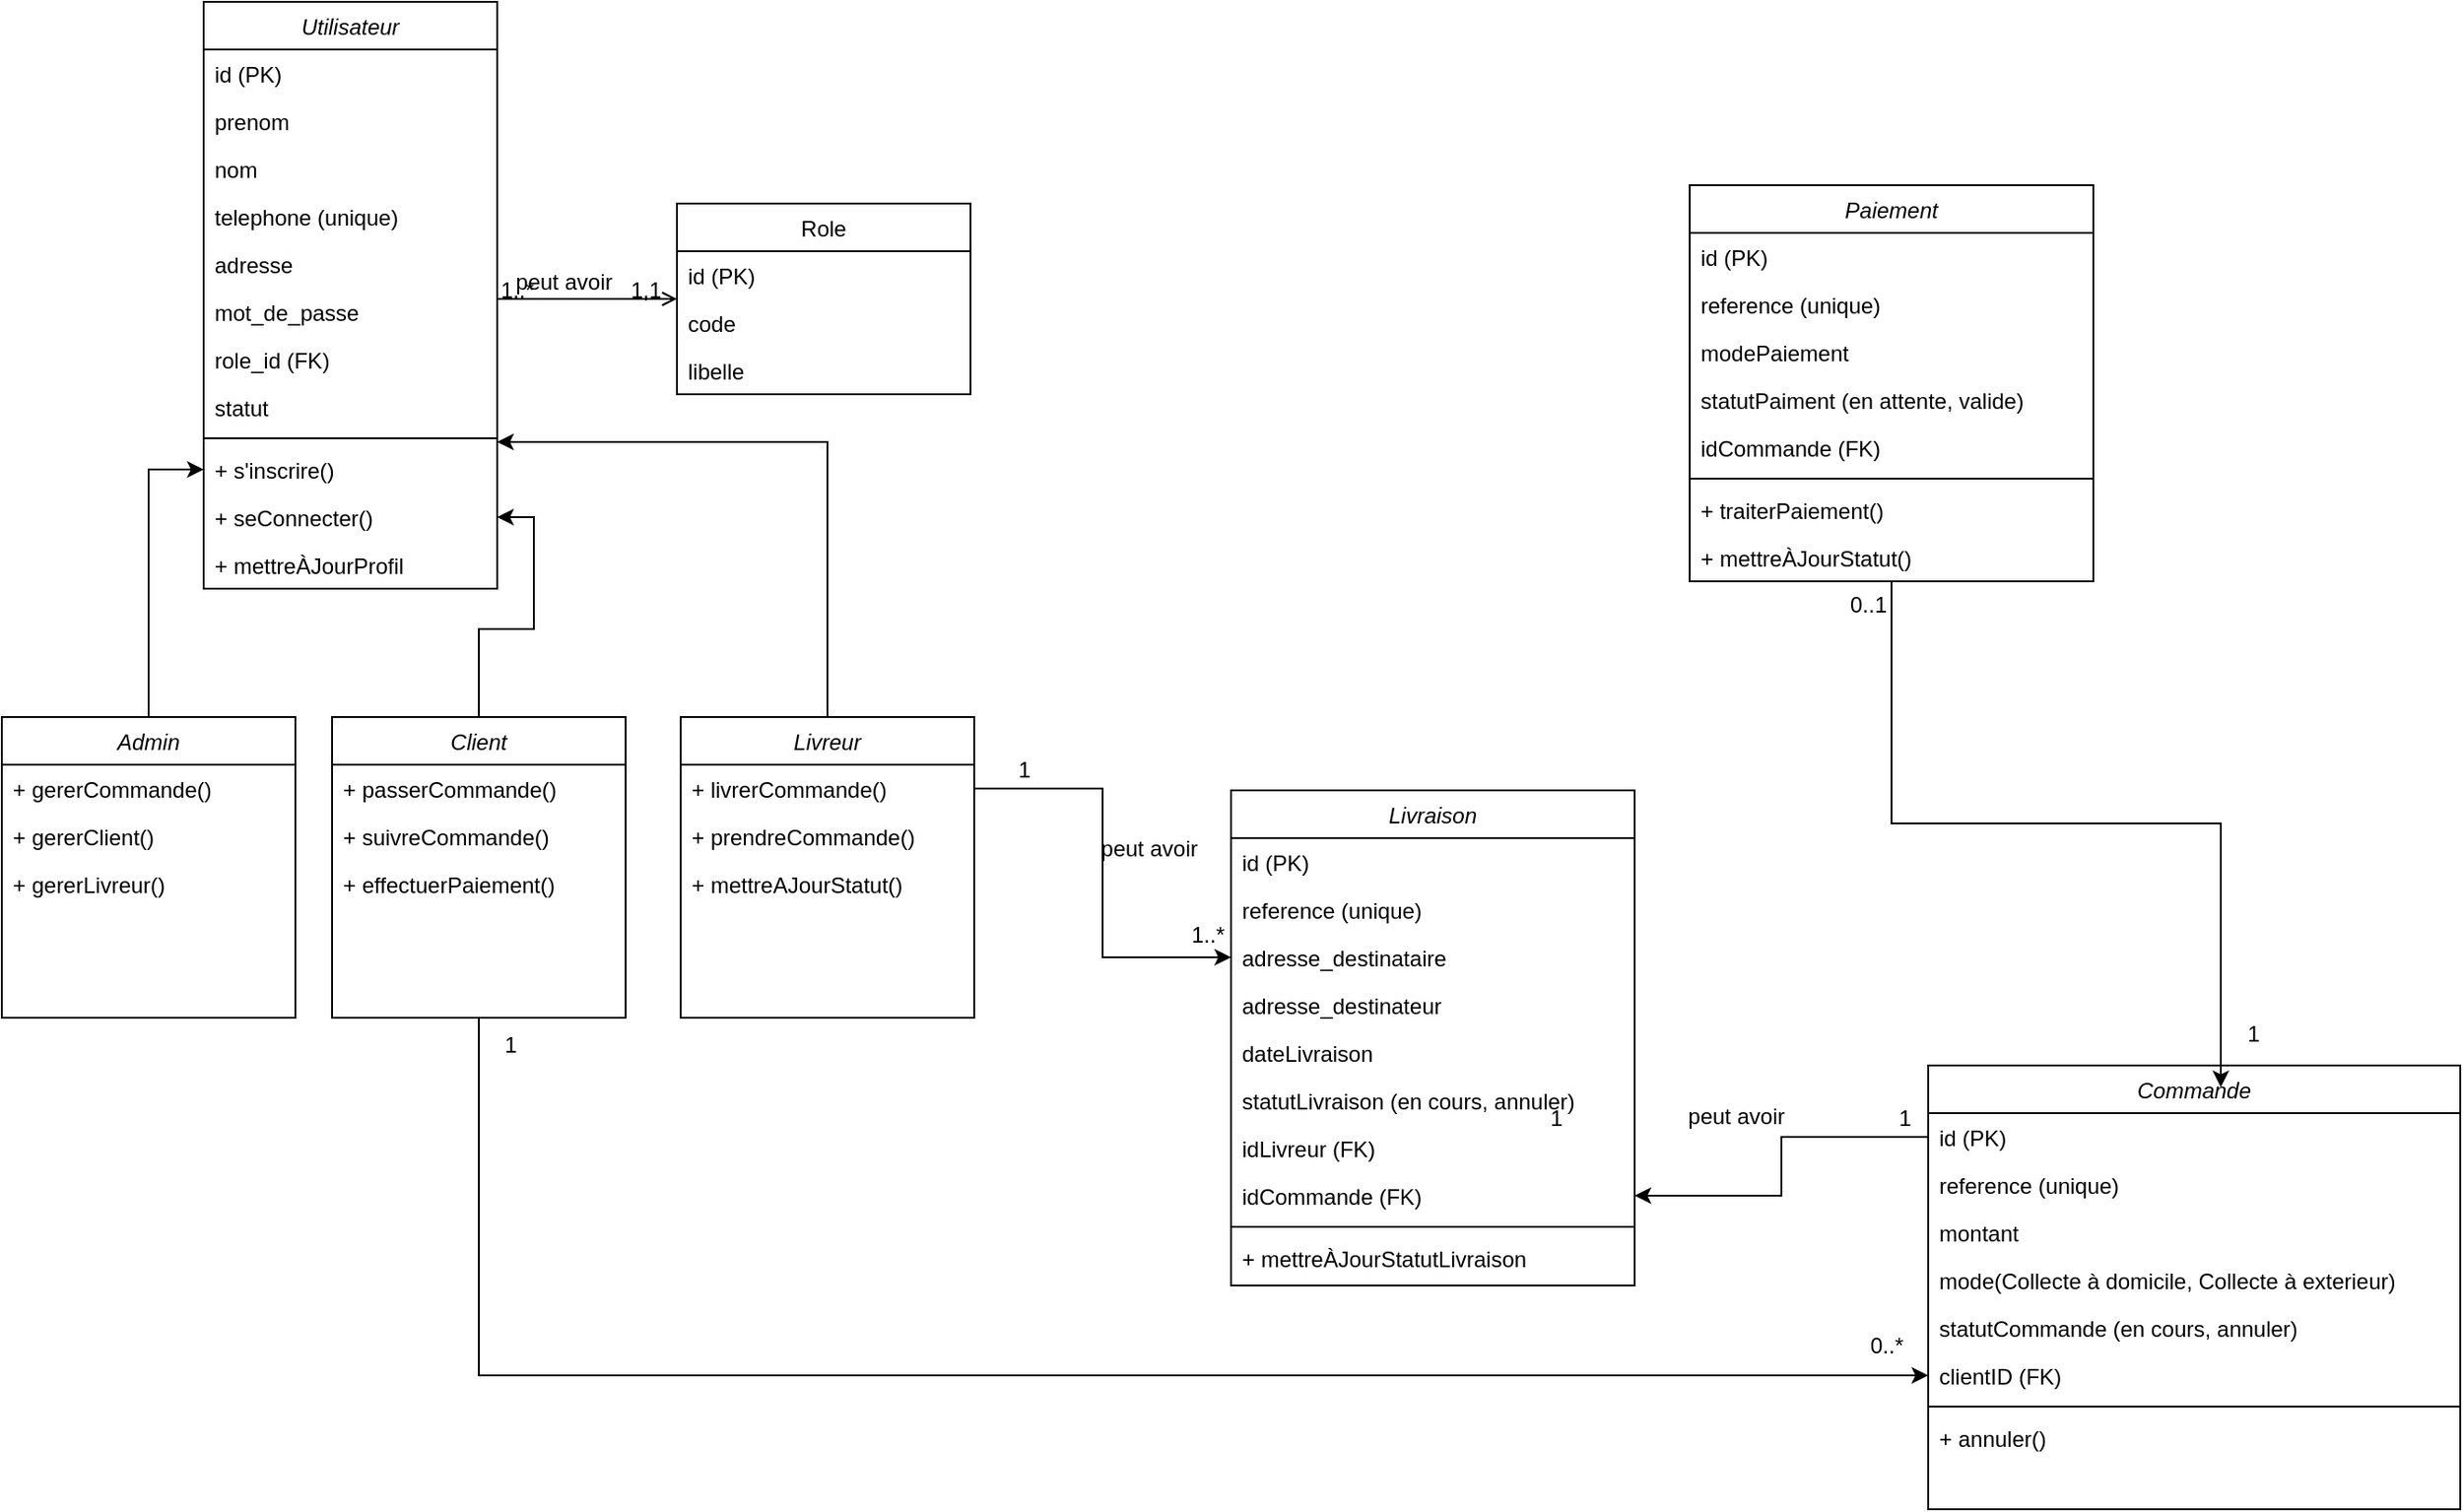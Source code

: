 <mxfile version="26.2.14">
  <diagram id="C5RBs43oDa-KdzZeNtuy" name="Page-1">
    <mxGraphModel dx="1429" dy="758" grid="1" gridSize="10" guides="1" tooltips="1" connect="1" arrows="1" fold="1" page="1" pageScale="1" pageWidth="827" pageHeight="1169" background="#FFFFFF" math="0" shadow="0">
      <root>
        <mxCell id="WIyWlLk6GJQsqaUBKTNV-0" />
        <mxCell id="WIyWlLk6GJQsqaUBKTNV-1" parent="WIyWlLk6GJQsqaUBKTNV-0" />
        <mxCell id="zkfFHV4jXpPFQw0GAbJ--0" value="Utilisateur" style="swimlane;fontStyle=2;align=center;verticalAlign=top;childLayout=stackLayout;horizontal=1;startSize=26;horizontalStack=0;resizeParent=1;resizeLast=0;collapsible=1;marginBottom=0;rounded=0;shadow=0;strokeWidth=1;" parent="WIyWlLk6GJQsqaUBKTNV-1" vertex="1">
          <mxGeometry x="250" y="10" width="160" height="320" as="geometry">
            <mxRectangle x="230" y="140" width="160" height="26" as="alternateBounds" />
          </mxGeometry>
        </mxCell>
        <mxCell id="zkfFHV4jXpPFQw0GAbJ--1" value="id (PK)" style="text;align=left;verticalAlign=top;spacingLeft=4;spacingRight=4;overflow=hidden;rotatable=0;points=[[0,0.5],[1,0.5]];portConstraint=eastwest;" parent="zkfFHV4jXpPFQw0GAbJ--0" vertex="1">
          <mxGeometry y="26" width="160" height="26" as="geometry" />
        </mxCell>
        <mxCell id="zkfFHV4jXpPFQw0GAbJ--2" value="prenom" style="text;align=left;verticalAlign=top;spacingLeft=4;spacingRight=4;overflow=hidden;rotatable=0;points=[[0,0.5],[1,0.5]];portConstraint=eastwest;rounded=0;shadow=0;html=0;" parent="zkfFHV4jXpPFQw0GAbJ--0" vertex="1">
          <mxGeometry y="52" width="160" height="26" as="geometry" />
        </mxCell>
        <mxCell id="KqVJ5XJiX1BB_QKXqMsE-3" value="nom" style="text;align=left;verticalAlign=top;spacingLeft=4;spacingRight=4;overflow=hidden;rotatable=0;points=[[0,0.5],[1,0.5]];portConstraint=eastwest;rounded=0;shadow=0;html=0;" parent="zkfFHV4jXpPFQw0GAbJ--0" vertex="1">
          <mxGeometry y="78" width="160" height="26" as="geometry" />
        </mxCell>
        <mxCell id="KqVJ5XJiX1BB_QKXqMsE-2" value="telephone (unique) " style="text;align=left;verticalAlign=top;spacingLeft=4;spacingRight=4;overflow=hidden;rotatable=0;points=[[0,0.5],[1,0.5]];portConstraint=eastwest;rounded=0;shadow=0;html=0;" parent="zkfFHV4jXpPFQw0GAbJ--0" vertex="1">
          <mxGeometry y="104" width="160" height="26" as="geometry" />
        </mxCell>
        <mxCell id="KqVJ5XJiX1BB_QKXqMsE-1" value="adresse" style="text;align=left;verticalAlign=top;spacingLeft=4;spacingRight=4;overflow=hidden;rotatable=0;points=[[0,0.5],[1,0.5]];portConstraint=eastwest;rounded=0;shadow=0;html=0;" parent="zkfFHV4jXpPFQw0GAbJ--0" vertex="1">
          <mxGeometry y="130" width="160" height="26" as="geometry" />
        </mxCell>
        <mxCell id="zkfFHV4jXpPFQw0GAbJ--3" value="mot_de_passe" style="text;align=left;verticalAlign=top;spacingLeft=4;spacingRight=4;overflow=hidden;rotatable=0;points=[[0,0.5],[1,0.5]];portConstraint=eastwest;rounded=0;shadow=0;html=0;" parent="zkfFHV4jXpPFQw0GAbJ--0" vertex="1">
          <mxGeometry y="156" width="160" height="26" as="geometry" />
        </mxCell>
        <mxCell id="KqVJ5XJiX1BB_QKXqMsE-4" value="role_id (FK)" style="text;align=left;verticalAlign=top;spacingLeft=4;spacingRight=4;overflow=hidden;rotatable=0;points=[[0,0.5],[1,0.5]];portConstraint=eastwest;rounded=0;shadow=0;html=0;" parent="zkfFHV4jXpPFQw0GAbJ--0" vertex="1">
          <mxGeometry y="182" width="160" height="26" as="geometry" />
        </mxCell>
        <mxCell id="KqVJ5XJiX1BB_QKXqMsE-18" value="statut" style="text;align=left;verticalAlign=top;spacingLeft=4;spacingRight=4;overflow=hidden;rotatable=0;points=[[0,0.5],[1,0.5]];portConstraint=eastwest;rounded=0;shadow=0;html=0;" parent="zkfFHV4jXpPFQw0GAbJ--0" vertex="1">
          <mxGeometry y="208" width="160" height="26" as="geometry" />
        </mxCell>
        <mxCell id="zkfFHV4jXpPFQw0GAbJ--4" value="" style="line;html=1;strokeWidth=1;align=left;verticalAlign=middle;spacingTop=-1;spacingLeft=3;spacingRight=3;rotatable=0;labelPosition=right;points=[];portConstraint=eastwest;" parent="zkfFHV4jXpPFQw0GAbJ--0" vertex="1">
          <mxGeometry y="234" width="160" height="8" as="geometry" />
        </mxCell>
        <mxCell id="zkfFHV4jXpPFQw0GAbJ--5" value="+ s&#39;inscrire()" style="text;align=left;verticalAlign=top;spacingLeft=4;spacingRight=4;overflow=hidden;rotatable=0;points=[[0,0.5],[1,0.5]];portConstraint=eastwest;" parent="zkfFHV4jXpPFQw0GAbJ--0" vertex="1">
          <mxGeometry y="242" width="160" height="26" as="geometry" />
        </mxCell>
        <mxCell id="KqVJ5XJiX1BB_QKXqMsE-5" value="+ seConnecter()" style="text;align=left;verticalAlign=top;spacingLeft=4;spacingRight=4;overflow=hidden;rotatable=0;points=[[0,0.5],[1,0.5]];portConstraint=eastwest;" parent="zkfFHV4jXpPFQw0GAbJ--0" vertex="1">
          <mxGeometry y="268" width="160" height="26" as="geometry" />
        </mxCell>
        <mxCell id="KqVJ5XJiX1BB_QKXqMsE-119" value="+ mettreÀJourProfil" style="text;align=left;verticalAlign=top;spacingLeft=4;spacingRight=4;overflow=hidden;rotatable=0;points=[[0,0.5],[1,0.5]];portConstraint=eastwest;" parent="zkfFHV4jXpPFQw0GAbJ--0" vertex="1">
          <mxGeometry y="294" width="160" height="26" as="geometry" />
        </mxCell>
        <mxCell id="zkfFHV4jXpPFQw0GAbJ--17" value="Role" style="swimlane;fontStyle=0;align=center;verticalAlign=top;childLayout=stackLayout;horizontal=1;startSize=26;horizontalStack=0;resizeParent=1;resizeLast=0;collapsible=1;marginBottom=0;rounded=0;shadow=0;strokeWidth=1;" parent="WIyWlLk6GJQsqaUBKTNV-1" vertex="1">
          <mxGeometry x="508" y="120" width="160" height="104" as="geometry">
            <mxRectangle x="550" y="140" width="160" height="26" as="alternateBounds" />
          </mxGeometry>
        </mxCell>
        <mxCell id="zkfFHV4jXpPFQw0GAbJ--18" value="id (PK)" style="text;align=left;verticalAlign=top;spacingLeft=4;spacingRight=4;overflow=hidden;rotatable=0;points=[[0,0.5],[1,0.5]];portConstraint=eastwest;" parent="zkfFHV4jXpPFQw0GAbJ--17" vertex="1">
          <mxGeometry y="26" width="160" height="26" as="geometry" />
        </mxCell>
        <mxCell id="KqVJ5XJiX1BB_QKXqMsE-19" value="code" style="text;align=left;verticalAlign=top;spacingLeft=4;spacingRight=4;overflow=hidden;rotatable=0;points=[[0,0.5],[1,0.5]];portConstraint=eastwest;" parent="zkfFHV4jXpPFQw0GAbJ--17" vertex="1">
          <mxGeometry y="52" width="160" height="26" as="geometry" />
        </mxCell>
        <mxCell id="zkfFHV4jXpPFQw0GAbJ--22" value="libelle" style="text;align=left;verticalAlign=top;spacingLeft=4;spacingRight=4;overflow=hidden;rotatable=0;points=[[0,0.5],[1,0.5]];portConstraint=eastwest;rounded=0;shadow=0;html=0;" parent="zkfFHV4jXpPFQw0GAbJ--17" vertex="1">
          <mxGeometry y="78" width="160" height="26" as="geometry" />
        </mxCell>
        <mxCell id="zkfFHV4jXpPFQw0GAbJ--26" value="" style="endArrow=open;shadow=0;strokeWidth=1;rounded=0;curved=0;endFill=1;edgeStyle=elbowEdgeStyle;elbow=vertical;" parent="WIyWlLk6GJQsqaUBKTNV-1" source="zkfFHV4jXpPFQw0GAbJ--0" target="zkfFHV4jXpPFQw0GAbJ--17" edge="1">
          <mxGeometry x="0.5" y="41" relative="1" as="geometry">
            <mxPoint x="380" y="192" as="sourcePoint" />
            <mxPoint x="540" y="192" as="targetPoint" />
            <mxPoint x="-40" y="32" as="offset" />
          </mxGeometry>
        </mxCell>
        <mxCell id="zkfFHV4jXpPFQw0GAbJ--27" value="1..*" style="resizable=0;align=left;verticalAlign=bottom;labelBackgroundColor=none;fontSize=12;" parent="zkfFHV4jXpPFQw0GAbJ--26" connectable="0" vertex="1">
          <mxGeometry x="-1" relative="1" as="geometry">
            <mxPoint y="4" as="offset" />
          </mxGeometry>
        </mxCell>
        <mxCell id="zkfFHV4jXpPFQw0GAbJ--28" value="1,1" style="resizable=0;align=right;verticalAlign=bottom;labelBackgroundColor=none;fontSize=12;" parent="zkfFHV4jXpPFQw0GAbJ--26" connectable="0" vertex="1">
          <mxGeometry x="1" relative="1" as="geometry">
            <mxPoint x="-7" y="4" as="offset" />
          </mxGeometry>
        </mxCell>
        <mxCell id="zkfFHV4jXpPFQw0GAbJ--29" value="peut avoir" style="text;html=1;resizable=0;points=[];;align=center;verticalAlign=middle;labelBackgroundColor=none;rounded=0;shadow=0;strokeWidth=1;fontSize=12;" parent="zkfFHV4jXpPFQw0GAbJ--26" vertex="1" connectable="0">
          <mxGeometry x="0.5" y="49" relative="1" as="geometry">
            <mxPoint x="-38" y="40" as="offset" />
          </mxGeometry>
        </mxCell>
        <mxCell id="KqVJ5XJiX1BB_QKXqMsE-6" value="Livraison" style="swimlane;fontStyle=2;align=center;verticalAlign=top;childLayout=stackLayout;horizontal=1;startSize=26;horizontalStack=0;resizeParent=1;resizeLast=0;collapsible=1;marginBottom=0;rounded=0;shadow=0;strokeWidth=1;" parent="WIyWlLk6GJQsqaUBKTNV-1" vertex="1">
          <mxGeometry x="810" y="440" width="220" height="270" as="geometry">
            <mxRectangle x="230" y="140" width="160" height="26" as="alternateBounds" />
          </mxGeometry>
        </mxCell>
        <mxCell id="KqVJ5XJiX1BB_QKXqMsE-7" value="id (PK)" style="text;align=left;verticalAlign=top;spacingLeft=4;spacingRight=4;overflow=hidden;rotatable=0;points=[[0,0.5],[1,0.5]];portConstraint=eastwest;" parent="KqVJ5XJiX1BB_QKXqMsE-6" vertex="1">
          <mxGeometry y="26" width="220" height="26" as="geometry" />
        </mxCell>
        <mxCell id="KqVJ5XJiX1BB_QKXqMsE-21" value="reference (unique)" style="text;align=left;verticalAlign=top;spacingLeft=4;spacingRight=4;overflow=hidden;rotatable=0;points=[[0,0.5],[1,0.5]];portConstraint=eastwest;" parent="KqVJ5XJiX1BB_QKXqMsE-6" vertex="1">
          <mxGeometry y="52" width="220" height="26" as="geometry" />
        </mxCell>
        <mxCell id="KqVJ5XJiX1BB_QKXqMsE-8" value="adresse_destinataire" style="text;align=left;verticalAlign=top;spacingLeft=4;spacingRight=4;overflow=hidden;rotatable=0;points=[[0,0.5],[1,0.5]];portConstraint=eastwest;rounded=0;shadow=0;html=0;" parent="KqVJ5XJiX1BB_QKXqMsE-6" vertex="1">
          <mxGeometry y="78" width="220" height="26" as="geometry" />
        </mxCell>
        <mxCell id="KqVJ5XJiX1BB_QKXqMsE-9" value="adresse_destinateur" style="text;align=left;verticalAlign=top;spacingLeft=4;spacingRight=4;overflow=hidden;rotatable=0;points=[[0,0.5],[1,0.5]];portConstraint=eastwest;rounded=0;shadow=0;html=0;" parent="KqVJ5XJiX1BB_QKXqMsE-6" vertex="1">
          <mxGeometry y="104" width="220" height="26" as="geometry" />
        </mxCell>
        <mxCell id="KqVJ5XJiX1BB_QKXqMsE-11" value="dateLivraison" style="text;align=left;verticalAlign=top;spacingLeft=4;spacingRight=4;overflow=hidden;rotatable=0;points=[[0,0.5],[1,0.5]];portConstraint=eastwest;rounded=0;shadow=0;html=0;" parent="KqVJ5XJiX1BB_QKXqMsE-6" vertex="1">
          <mxGeometry y="130" width="220" height="26" as="geometry" />
        </mxCell>
        <mxCell id="KqVJ5XJiX1BB_QKXqMsE-118" value="statutLivraison (en cours, annuler)" style="text;align=left;verticalAlign=top;spacingLeft=4;spacingRight=4;overflow=hidden;rotatable=0;points=[[0,0.5],[1,0.5]];portConstraint=eastwest;rounded=0;shadow=0;html=0;" parent="KqVJ5XJiX1BB_QKXqMsE-6" vertex="1">
          <mxGeometry y="156" width="220" height="26" as="geometry" />
        </mxCell>
        <mxCell id="KqVJ5XJiX1BB_QKXqMsE-23" value="idLivreur (FK)" style="text;align=left;verticalAlign=top;spacingLeft=4;spacingRight=4;overflow=hidden;rotatable=0;points=[[0,0.5],[1,0.5]];portConstraint=eastwest;rounded=0;shadow=0;html=0;" parent="KqVJ5XJiX1BB_QKXqMsE-6" vertex="1">
          <mxGeometry y="182" width="220" height="26" as="geometry" />
        </mxCell>
        <mxCell id="KqVJ5XJiX1BB_QKXqMsE-24" value="idCommande (FK)" style="text;align=left;verticalAlign=top;spacingLeft=4;spacingRight=4;overflow=hidden;rotatable=0;points=[[0,0.5],[1,0.5]];portConstraint=eastwest;rounded=0;shadow=0;html=0;" parent="KqVJ5XJiX1BB_QKXqMsE-6" vertex="1">
          <mxGeometry y="208" width="220" height="26" as="geometry" />
        </mxCell>
        <mxCell id="KqVJ5XJiX1BB_QKXqMsE-14" value="" style="line;html=1;strokeWidth=1;align=left;verticalAlign=middle;spacingTop=-1;spacingLeft=3;spacingRight=3;rotatable=0;labelPosition=right;points=[];portConstraint=eastwest;" parent="KqVJ5XJiX1BB_QKXqMsE-6" vertex="1">
          <mxGeometry y="234" width="220" height="8" as="geometry" />
        </mxCell>
        <mxCell id="KqVJ5XJiX1BB_QKXqMsE-16" value="+ mettreÀJourStatutLivraison" style="text;align=left;verticalAlign=top;spacingLeft=4;spacingRight=4;overflow=hidden;rotatable=0;points=[[0,0.5],[1,0.5]];portConstraint=eastwest;" parent="KqVJ5XJiX1BB_QKXqMsE-6" vertex="1">
          <mxGeometry y="242" width="220" height="26" as="geometry" />
        </mxCell>
        <mxCell id="KqVJ5XJiX1BB_QKXqMsE-122" style="edgeStyle=orthogonalEdgeStyle;rounded=0;orthogonalLoop=1;jettySize=auto;html=1;entryX=0;entryY=0.5;entryDx=0;entryDy=0;" parent="WIyWlLk6GJQsqaUBKTNV-1" source="KqVJ5XJiX1BB_QKXqMsE-39" target="zkfFHV4jXpPFQw0GAbJ--5" edge="1">
          <mxGeometry relative="1" as="geometry" />
        </mxCell>
        <mxCell id="KqVJ5XJiX1BB_QKXqMsE-39" value="Admin" style="swimlane;fontStyle=2;align=center;verticalAlign=top;childLayout=stackLayout;horizontal=1;startSize=26;horizontalStack=0;resizeParent=1;resizeLast=0;collapsible=1;marginBottom=0;rounded=0;shadow=0;strokeWidth=1;" parent="WIyWlLk6GJQsqaUBKTNV-1" vertex="1">
          <mxGeometry x="140" y="400" width="160" height="164" as="geometry">
            <mxRectangle x="230" y="140" width="160" height="26" as="alternateBounds" />
          </mxGeometry>
        </mxCell>
        <mxCell id="KqVJ5XJiX1BB_QKXqMsE-49" value="+ gererCommande()" style="text;align=left;verticalAlign=top;spacingLeft=4;spacingRight=4;overflow=hidden;rotatable=0;points=[[0,0.5],[1,0.5]];portConstraint=eastwest;" parent="KqVJ5XJiX1BB_QKXqMsE-39" vertex="1">
          <mxGeometry y="26" width="160" height="26" as="geometry" />
        </mxCell>
        <mxCell id="KqVJ5XJiX1BB_QKXqMsE-50" value="+ gererClient()" style="text;align=left;verticalAlign=top;spacingLeft=4;spacingRight=4;overflow=hidden;rotatable=0;points=[[0,0.5],[1,0.5]];portConstraint=eastwest;" parent="KqVJ5XJiX1BB_QKXqMsE-39" vertex="1">
          <mxGeometry y="52" width="160" height="26" as="geometry" />
        </mxCell>
        <mxCell id="KqVJ5XJiX1BB_QKXqMsE-53" value="+ gererLivreur()" style="text;align=left;verticalAlign=top;spacingLeft=4;spacingRight=4;overflow=hidden;rotatable=0;points=[[0,0.5],[1,0.5]];portConstraint=eastwest;" parent="KqVJ5XJiX1BB_QKXqMsE-39" vertex="1">
          <mxGeometry y="78" width="160" height="26" as="geometry" />
        </mxCell>
        <mxCell id="KqVJ5XJiX1BB_QKXqMsE-100" style="edgeStyle=orthogonalEdgeStyle;rounded=0;orthogonalLoop=1;jettySize=auto;html=1;" parent="WIyWlLk6GJQsqaUBKTNV-1" source="KqVJ5XJiX1BB_QKXqMsE-54" target="KqVJ5XJiX1BB_QKXqMsE-77" edge="1">
          <mxGeometry relative="1" as="geometry" />
        </mxCell>
        <mxCell id="KqVJ5XJiX1BB_QKXqMsE-121" style="edgeStyle=orthogonalEdgeStyle;rounded=0;orthogonalLoop=1;jettySize=auto;html=1;entryX=1;entryY=0.5;entryDx=0;entryDy=0;" parent="WIyWlLk6GJQsqaUBKTNV-1" source="KqVJ5XJiX1BB_QKXqMsE-54" target="KqVJ5XJiX1BB_QKXqMsE-5" edge="1">
          <mxGeometry relative="1" as="geometry" />
        </mxCell>
        <mxCell id="KqVJ5XJiX1BB_QKXqMsE-54" value="Client" style="swimlane;fontStyle=2;align=center;verticalAlign=top;childLayout=stackLayout;horizontal=1;startSize=26;horizontalStack=0;resizeParent=1;resizeLast=0;collapsible=1;marginBottom=0;rounded=0;shadow=0;strokeWidth=1;" parent="WIyWlLk6GJQsqaUBKTNV-1" vertex="1">
          <mxGeometry x="320" y="400" width="160" height="164" as="geometry">
            <mxRectangle x="230" y="140" width="160" height="26" as="alternateBounds" />
          </mxGeometry>
        </mxCell>
        <mxCell id="KqVJ5XJiX1BB_QKXqMsE-58" value="+ passerCommande()" style="text;align=left;verticalAlign=top;spacingLeft=4;spacingRight=4;overflow=hidden;rotatable=0;points=[[0,0.5],[1,0.5]];portConstraint=eastwest;" parent="KqVJ5XJiX1BB_QKXqMsE-54" vertex="1">
          <mxGeometry y="26" width="160" height="26" as="geometry" />
        </mxCell>
        <mxCell id="KqVJ5XJiX1BB_QKXqMsE-59" value="+ suivreCommande()" style="text;align=left;verticalAlign=top;spacingLeft=4;spacingRight=4;overflow=hidden;rotatable=0;points=[[0,0.5],[1,0.5]];portConstraint=eastwest;" parent="KqVJ5XJiX1BB_QKXqMsE-54" vertex="1">
          <mxGeometry y="52" width="160" height="26" as="geometry" />
        </mxCell>
        <mxCell id="KqVJ5XJiX1BB_QKXqMsE-60" value="+ effectuerPaiement()" style="text;align=left;verticalAlign=top;spacingLeft=4;spacingRight=4;overflow=hidden;rotatable=0;points=[[0,0.5],[1,0.5]];portConstraint=eastwest;" parent="KqVJ5XJiX1BB_QKXqMsE-54" vertex="1">
          <mxGeometry y="78" width="160" height="26" as="geometry" />
        </mxCell>
        <mxCell id="KqVJ5XJiX1BB_QKXqMsE-65" value="Livreur" style="swimlane;fontStyle=2;align=center;verticalAlign=top;childLayout=stackLayout;horizontal=1;startSize=26;horizontalStack=0;resizeParent=1;resizeLast=0;collapsible=1;marginBottom=0;rounded=0;shadow=0;strokeWidth=1;" parent="WIyWlLk6GJQsqaUBKTNV-1" vertex="1">
          <mxGeometry x="510" y="400" width="160" height="164" as="geometry">
            <mxRectangle x="230" y="140" width="160" height="26" as="alternateBounds" />
          </mxGeometry>
        </mxCell>
        <mxCell id="KqVJ5XJiX1BB_QKXqMsE-69" value="+ livrerCommande()" style="text;align=left;verticalAlign=top;spacingLeft=4;spacingRight=4;overflow=hidden;rotatable=0;points=[[0,0.5],[1,0.5]];portConstraint=eastwest;" parent="KqVJ5XJiX1BB_QKXqMsE-65" vertex="1">
          <mxGeometry y="26" width="160" height="26" as="geometry" />
        </mxCell>
        <mxCell id="KqVJ5XJiX1BB_QKXqMsE-70" value="+ prendreCommande()" style="text;align=left;verticalAlign=top;spacingLeft=4;spacingRight=4;overflow=hidden;rotatable=0;points=[[0,0.5],[1,0.5]];portConstraint=eastwest;" parent="KqVJ5XJiX1BB_QKXqMsE-65" vertex="1">
          <mxGeometry y="52" width="160" height="26" as="geometry" />
        </mxCell>
        <mxCell id="KqVJ5XJiX1BB_QKXqMsE-71" value="+ mettreAJourStatut()" style="text;align=left;verticalAlign=top;spacingLeft=4;spacingRight=4;overflow=hidden;rotatable=0;points=[[0,0.5],[1,0.5]];portConstraint=eastwest;" parent="KqVJ5XJiX1BB_QKXqMsE-65" vertex="1">
          <mxGeometry y="78" width="160" height="26" as="geometry" />
        </mxCell>
        <mxCell id="KqVJ5XJiX1BB_QKXqMsE-73" value="Commande" style="swimlane;fontStyle=2;align=center;verticalAlign=top;childLayout=stackLayout;horizontal=1;startSize=26;horizontalStack=0;resizeParent=1;resizeLast=0;collapsible=1;marginBottom=0;rounded=0;shadow=0;strokeWidth=1;" parent="WIyWlLk6GJQsqaUBKTNV-1" vertex="1">
          <mxGeometry x="1190" y="590" width="290" height="242" as="geometry">
            <mxRectangle x="230" y="140" width="160" height="26" as="alternateBounds" />
          </mxGeometry>
        </mxCell>
        <mxCell id="KqVJ5XJiX1BB_QKXqMsE-74" value="id (PK)" style="text;align=left;verticalAlign=top;spacingLeft=4;spacingRight=4;overflow=hidden;rotatable=0;points=[[0,0.5],[1,0.5]];portConstraint=eastwest;" parent="KqVJ5XJiX1BB_QKXqMsE-73" vertex="1">
          <mxGeometry y="26" width="290" height="26" as="geometry" />
        </mxCell>
        <mxCell id="KqVJ5XJiX1BB_QKXqMsE-75" value="reference (unique)" style="text;align=left;verticalAlign=top;spacingLeft=4;spacingRight=4;overflow=hidden;rotatable=0;points=[[0,0.5],[1,0.5]];portConstraint=eastwest;" parent="KqVJ5XJiX1BB_QKXqMsE-73" vertex="1">
          <mxGeometry y="52" width="290" height="26" as="geometry" />
        </mxCell>
        <mxCell id="KqVJ5XJiX1BB_QKXqMsE-76" value="montant" style="text;align=left;verticalAlign=top;spacingLeft=4;spacingRight=4;overflow=hidden;rotatable=0;points=[[0,0.5],[1,0.5]];portConstraint=eastwest;rounded=0;shadow=0;html=0;" parent="KqVJ5XJiX1BB_QKXqMsE-73" vertex="1">
          <mxGeometry y="78" width="290" height="26" as="geometry" />
        </mxCell>
        <mxCell id="KqVJ5XJiX1BB_QKXqMsE-90" value="mode(Collecte à domicile, Collecte à exterieur)" style="text;align=left;verticalAlign=top;spacingLeft=4;spacingRight=4;overflow=hidden;rotatable=0;points=[[0,0.5],[1,0.5]];portConstraint=eastwest;rounded=0;shadow=0;html=0;" parent="KqVJ5XJiX1BB_QKXqMsE-73" vertex="1">
          <mxGeometry y="104" width="290" height="26" as="geometry" />
        </mxCell>
        <mxCell id="KqVJ5XJiX1BB_QKXqMsE-87" value="statutCommande (en cours, annuler)" style="text;align=left;verticalAlign=top;spacingLeft=4;spacingRight=4;overflow=hidden;rotatable=0;points=[[0,0.5],[1,0.5]];portConstraint=eastwest;rounded=0;shadow=0;html=0;" parent="KqVJ5XJiX1BB_QKXqMsE-73" vertex="1">
          <mxGeometry y="130" width="290" height="26" as="geometry" />
        </mxCell>
        <mxCell id="KqVJ5XJiX1BB_QKXqMsE-77" value="clientID (FK)" style="text;align=left;verticalAlign=top;spacingLeft=4;spacingRight=4;overflow=hidden;rotatable=0;points=[[0,0.5],[1,0.5]];portConstraint=eastwest;rounded=0;shadow=0;html=0;" parent="KqVJ5XJiX1BB_QKXqMsE-73" vertex="1">
          <mxGeometry y="156" width="290" height="26" as="geometry" />
        </mxCell>
        <mxCell id="KqVJ5XJiX1BB_QKXqMsE-82" value="" style="line;html=1;strokeWidth=1;align=left;verticalAlign=middle;spacingTop=-1;spacingLeft=3;spacingRight=3;rotatable=0;labelPosition=right;points=[];portConstraint=eastwest;" parent="KqVJ5XJiX1BB_QKXqMsE-73" vertex="1">
          <mxGeometry y="182" width="290" height="8" as="geometry" />
        </mxCell>
        <mxCell id="KqVJ5XJiX1BB_QKXqMsE-83" value="+ annuler()" style="text;align=left;verticalAlign=top;spacingLeft=4;spacingRight=4;overflow=hidden;rotatable=0;points=[[0,0.5],[1,0.5]];portConstraint=eastwest;" parent="KqVJ5XJiX1BB_QKXqMsE-73" vertex="1">
          <mxGeometry y="190" width="290" height="26" as="geometry" />
        </mxCell>
        <mxCell id="KqVJ5XJiX1BB_QKXqMsE-84" style="text;align=left;verticalAlign=top;spacingLeft=4;spacingRight=4;overflow=hidden;rotatable=0;points=[[0,0.5],[1,0.5]];portConstraint=eastwest;" parent="KqVJ5XJiX1BB_QKXqMsE-73" vertex="1">
          <mxGeometry y="216" width="290" height="26" as="geometry" />
        </mxCell>
        <mxCell id="KqVJ5XJiX1BB_QKXqMsE-86" style="edgeStyle=orthogonalEdgeStyle;rounded=0;orthogonalLoop=1;jettySize=auto;html=1;" parent="WIyWlLk6GJQsqaUBKTNV-1" source="KqVJ5XJiX1BB_QKXqMsE-74" target="KqVJ5XJiX1BB_QKXqMsE-24" edge="1">
          <mxGeometry relative="1" as="geometry" />
        </mxCell>
        <mxCell id="KqVJ5XJiX1BB_QKXqMsE-89" style="edgeStyle=orthogonalEdgeStyle;rounded=0;orthogonalLoop=1;jettySize=auto;html=1;entryX=0;entryY=0.5;entryDx=0;entryDy=0;" parent="WIyWlLk6GJQsqaUBKTNV-1" source="KqVJ5XJiX1BB_QKXqMsE-69" target="KqVJ5XJiX1BB_QKXqMsE-8" edge="1">
          <mxGeometry relative="1" as="geometry" />
        </mxCell>
        <mxCell id="KqVJ5XJiX1BB_QKXqMsE-91" value="1" style="text;html=1;resizable=0;points=[];;align=center;verticalAlign=middle;labelBackgroundColor=none;rounded=0;shadow=0;strokeWidth=1;fontSize=12;" parent="WIyWlLk6GJQsqaUBKTNV-1" vertex="1" connectable="0">
          <mxGeometry x="739.996" y="419.997" as="geometry">
            <mxPoint x="-43" y="9" as="offset" />
          </mxGeometry>
        </mxCell>
        <mxCell id="KqVJ5XJiX1BB_QKXqMsE-92" value="1..*" style="text;html=1;resizable=0;points=[];;align=center;verticalAlign=middle;labelBackgroundColor=none;rounded=0;shadow=0;strokeWidth=1;fontSize=12;" parent="WIyWlLk6GJQsqaUBKTNV-1" vertex="1" connectable="0">
          <mxGeometry x="839.996" y="509.997" as="geometry">
            <mxPoint x="-43" y="9" as="offset" />
          </mxGeometry>
        </mxCell>
        <mxCell id="KqVJ5XJiX1BB_QKXqMsE-93" value="1" style="text;html=1;resizable=0;points=[];;align=center;verticalAlign=middle;labelBackgroundColor=none;rounded=0;shadow=0;strokeWidth=1;fontSize=12;" parent="WIyWlLk6GJQsqaUBKTNV-1" vertex="1" connectable="0">
          <mxGeometry x="1029.996" y="609.997" as="geometry">
            <mxPoint x="-43" y="9" as="offset" />
          </mxGeometry>
        </mxCell>
        <mxCell id="KqVJ5XJiX1BB_QKXqMsE-94" value="1" style="text;html=1;resizable=0;points=[];;align=center;verticalAlign=middle;labelBackgroundColor=none;rounded=0;shadow=0;strokeWidth=1;fontSize=12;" parent="WIyWlLk6GJQsqaUBKTNV-1" vertex="1" connectable="0">
          <mxGeometry x="1219.996" y="609.997" as="geometry">
            <mxPoint x="-43" y="9" as="offset" />
          </mxGeometry>
        </mxCell>
        <mxCell id="KqVJ5XJiX1BB_QKXqMsE-96" value="peut avoir" style="text;html=1;resizable=0;points=[];;align=center;verticalAlign=middle;labelBackgroundColor=none;rounded=0;shadow=0;strokeWidth=1;fontSize=12;" parent="WIyWlLk6GJQsqaUBKTNV-1" vertex="1" connectable="0">
          <mxGeometry x="530" y="304.0" as="geometry">
            <mxPoint x="235" y="168" as="offset" />
          </mxGeometry>
        </mxCell>
        <mxCell id="KqVJ5XJiX1BB_QKXqMsE-99" value="peut avoir" style="text;html=1;resizable=0;points=[];;align=center;verticalAlign=middle;labelBackgroundColor=none;rounded=0;shadow=0;strokeWidth=1;fontSize=12;" parent="WIyWlLk6GJQsqaUBKTNV-1" vertex="1" connectable="0">
          <mxGeometry x="850" y="450.0" as="geometry">
            <mxPoint x="235" y="168" as="offset" />
          </mxGeometry>
        </mxCell>
        <mxCell id="KqVJ5XJiX1BB_QKXqMsE-101" value="1" style="text;html=1;resizable=0;points=[];;align=center;verticalAlign=middle;labelBackgroundColor=none;rounded=0;shadow=0;strokeWidth=1;fontSize=12;" parent="WIyWlLk6GJQsqaUBKTNV-1" vertex="1" connectable="0">
          <mxGeometry x="459.996" y="569.997" as="geometry">
            <mxPoint x="-43" y="9" as="offset" />
          </mxGeometry>
        </mxCell>
        <mxCell id="KqVJ5XJiX1BB_QKXqMsE-102" value="0..*" style="text;html=1;resizable=0;points=[];;align=center;verticalAlign=middle;labelBackgroundColor=none;rounded=0;shadow=0;strokeWidth=1;fontSize=12;" parent="WIyWlLk6GJQsqaUBKTNV-1" vertex="1" connectable="0">
          <mxGeometry x="1209.996" y="733.997" as="geometry">
            <mxPoint x="-43" y="9" as="offset" />
          </mxGeometry>
        </mxCell>
        <mxCell id="KqVJ5XJiX1BB_QKXqMsE-103" value="Paiement" style="swimlane;fontStyle=2;align=center;verticalAlign=top;childLayout=stackLayout;horizontal=1;startSize=26;horizontalStack=0;resizeParent=1;resizeLast=0;collapsible=1;marginBottom=0;rounded=0;shadow=0;strokeWidth=1;" parent="WIyWlLk6GJQsqaUBKTNV-1" vertex="1">
          <mxGeometry x="1060" y="110" width="220" height="216" as="geometry">
            <mxRectangle x="230" y="140" width="160" height="26" as="alternateBounds" />
          </mxGeometry>
        </mxCell>
        <mxCell id="KqVJ5XJiX1BB_QKXqMsE-104" value="id (PK)" style="text;align=left;verticalAlign=top;spacingLeft=4;spacingRight=4;overflow=hidden;rotatable=0;points=[[0,0.5],[1,0.5]];portConstraint=eastwest;" parent="KqVJ5XJiX1BB_QKXqMsE-103" vertex="1">
          <mxGeometry y="26" width="220" height="26" as="geometry" />
        </mxCell>
        <mxCell id="KqVJ5XJiX1BB_QKXqMsE-105" value="reference (unique)" style="text;align=left;verticalAlign=top;spacingLeft=4;spacingRight=4;overflow=hidden;rotatable=0;points=[[0,0.5],[1,0.5]];portConstraint=eastwest;" parent="KqVJ5XJiX1BB_QKXqMsE-103" vertex="1">
          <mxGeometry y="52" width="220" height="26" as="geometry" />
        </mxCell>
        <mxCell id="KqVJ5XJiX1BB_QKXqMsE-106" value="modePaiement" style="text;align=left;verticalAlign=top;spacingLeft=4;spacingRight=4;overflow=hidden;rotatable=0;points=[[0,0.5],[1,0.5]];portConstraint=eastwest;rounded=0;shadow=0;html=0;" parent="KqVJ5XJiX1BB_QKXqMsE-103" vertex="1">
          <mxGeometry y="78" width="220" height="26" as="geometry" />
        </mxCell>
        <mxCell id="KqVJ5XJiX1BB_QKXqMsE-107" value="statutPaiment (en attente, valide)" style="text;align=left;verticalAlign=top;spacingLeft=4;spacingRight=4;overflow=hidden;rotatable=0;points=[[0,0.5],[1,0.5]];portConstraint=eastwest;rounded=0;shadow=0;html=0;" parent="KqVJ5XJiX1BB_QKXqMsE-103" vertex="1">
          <mxGeometry y="104" width="220" height="26" as="geometry" />
        </mxCell>
        <mxCell id="KqVJ5XJiX1BB_QKXqMsE-110" value="idCommande (FK)" style="text;align=left;verticalAlign=top;spacingLeft=4;spacingRight=4;overflow=hidden;rotatable=0;points=[[0,0.5],[1,0.5]];portConstraint=eastwest;rounded=0;shadow=0;html=0;" parent="KqVJ5XJiX1BB_QKXqMsE-103" vertex="1">
          <mxGeometry y="130" width="220" height="26" as="geometry" />
        </mxCell>
        <mxCell id="KqVJ5XJiX1BB_QKXqMsE-111" value="" style="line;html=1;strokeWidth=1;align=left;verticalAlign=middle;spacingTop=-1;spacingLeft=3;spacingRight=3;rotatable=0;labelPosition=right;points=[];portConstraint=eastwest;" parent="KqVJ5XJiX1BB_QKXqMsE-103" vertex="1">
          <mxGeometry y="156" width="220" height="8" as="geometry" />
        </mxCell>
        <mxCell id="KqVJ5XJiX1BB_QKXqMsE-112" value="+ traiterPaiement()" style="text;align=left;verticalAlign=top;spacingLeft=4;spacingRight=4;overflow=hidden;rotatable=0;points=[[0,0.5],[1,0.5]];portConstraint=eastwest;" parent="KqVJ5XJiX1BB_QKXqMsE-103" vertex="1">
          <mxGeometry y="164" width="220" height="26" as="geometry" />
        </mxCell>
        <mxCell id="KqVJ5XJiX1BB_QKXqMsE-113" value="+ mettreÀJourStatut()" style="text;align=left;verticalAlign=top;spacingLeft=4;spacingRight=4;overflow=hidden;rotatable=0;points=[[0,0.5],[1,0.5]];portConstraint=eastwest;" parent="KqVJ5XJiX1BB_QKXqMsE-103" vertex="1">
          <mxGeometry y="190" width="220" height="26" as="geometry" />
        </mxCell>
        <mxCell id="KqVJ5XJiX1BB_QKXqMsE-114" style="edgeStyle=orthogonalEdgeStyle;rounded=0;orthogonalLoop=1;jettySize=auto;html=1;entryX=0.55;entryY=0.049;entryDx=0;entryDy=0;entryPerimeter=0;" parent="WIyWlLk6GJQsqaUBKTNV-1" source="KqVJ5XJiX1BB_QKXqMsE-103" target="KqVJ5XJiX1BB_QKXqMsE-73" edge="1">
          <mxGeometry relative="1" as="geometry" />
        </mxCell>
        <mxCell id="KqVJ5XJiX1BB_QKXqMsE-115" value="0..1" style="text;html=1;resizable=0;points=[];;align=center;verticalAlign=middle;labelBackgroundColor=none;rounded=0;shadow=0;strokeWidth=1;fontSize=12;" parent="WIyWlLk6GJQsqaUBKTNV-1" vertex="1" connectable="0">
          <mxGeometry x="1199.996" y="329.997" as="geometry">
            <mxPoint x="-43" y="9" as="offset" />
          </mxGeometry>
        </mxCell>
        <mxCell id="KqVJ5XJiX1BB_QKXqMsE-116" value="1" style="text;html=1;resizable=0;points=[];;align=center;verticalAlign=middle;labelBackgroundColor=none;rounded=0;shadow=0;strokeWidth=1;fontSize=12;" parent="WIyWlLk6GJQsqaUBKTNV-1" vertex="1" connectable="0">
          <mxGeometry x="1409.996" y="563.997" as="geometry">
            <mxPoint x="-43" y="9" as="offset" />
          </mxGeometry>
        </mxCell>
        <mxCell id="KqVJ5XJiX1BB_QKXqMsE-120" style="edgeStyle=orthogonalEdgeStyle;rounded=0;orthogonalLoop=1;jettySize=auto;html=1;entryX=1;entryY=0.75;entryDx=0;entryDy=0;entryPerimeter=0;" parent="WIyWlLk6GJQsqaUBKTNV-1" source="KqVJ5XJiX1BB_QKXqMsE-65" target="zkfFHV4jXpPFQw0GAbJ--4" edge="1">
          <mxGeometry relative="1" as="geometry" />
        </mxCell>
      </root>
    </mxGraphModel>
  </diagram>
</mxfile>
